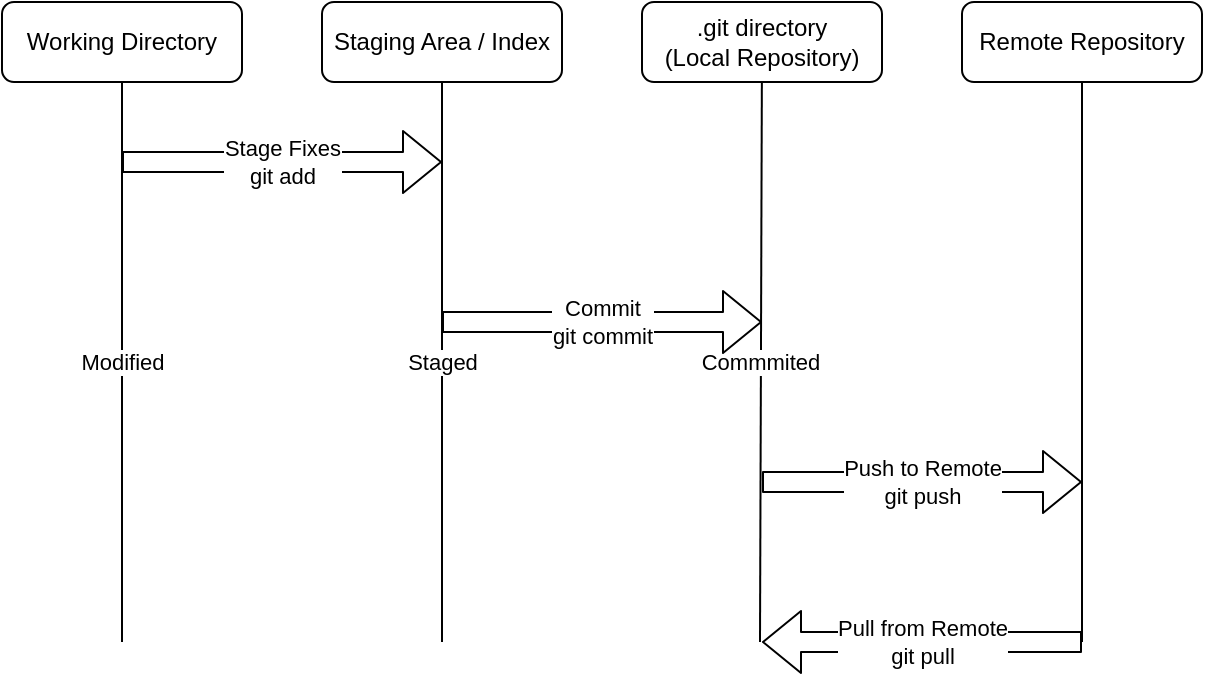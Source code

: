 <mxfile version="12.6.2" type="device"><diagram id="C5RBs43oDa-KdzZeNtuy" name="Page-1"><mxGraphModel dx="1108" dy="479" grid="1" gridSize="10" guides="1" tooltips="1" connect="1" arrows="1" fold="1" page="1" pageScale="1" pageWidth="827" pageHeight="1169" math="0" shadow="0"><root><mxCell id="WIyWlLk6GJQsqaUBKTNV-0"/><mxCell id="WIyWlLk6GJQsqaUBKTNV-1" parent="WIyWlLk6GJQsqaUBKTNV-0"/><mxCell id="rUEKmOJrxF92bKN642e2-0" value="Working Directory" style="rounded=1;whiteSpace=wrap;html=1;fontSize=12;glass=0;strokeWidth=1;shadow=0;" vertex="1" parent="WIyWlLk6GJQsqaUBKTNV-1"><mxGeometry x="80" y="80" width="120" height="40" as="geometry"/></mxCell><mxCell id="rUEKmOJrxF92bKN642e2-1" value="Staging Area / Index" style="rounded=1;whiteSpace=wrap;html=1;fontSize=12;glass=0;strokeWidth=1;shadow=0;" vertex="1" parent="WIyWlLk6GJQsqaUBKTNV-1"><mxGeometry x="240" y="80" width="120" height="40" as="geometry"/></mxCell><mxCell id="rUEKmOJrxF92bKN642e2-2" value="&lt;div&gt;.git directory&lt;/div&gt;&lt;div&gt;(Local Repository)&lt;br&gt;&lt;/div&gt;" style="rounded=1;whiteSpace=wrap;html=1;fontSize=12;glass=0;strokeWidth=1;shadow=0;" vertex="1" parent="WIyWlLk6GJQsqaUBKTNV-1"><mxGeometry x="400" y="80" width="120" height="40" as="geometry"/></mxCell><mxCell id="rUEKmOJrxF92bKN642e2-3" value="Remote Repository" style="rounded=1;whiteSpace=wrap;html=1;fontSize=12;glass=0;strokeWidth=1;shadow=0;" vertex="1" parent="WIyWlLk6GJQsqaUBKTNV-1"><mxGeometry x="560" y="80" width="120" height="40" as="geometry"/></mxCell><mxCell id="rUEKmOJrxF92bKN642e2-4" value="Modified" style="endArrow=none;html=1;entryX=0.5;entryY=1;entryDx=0;entryDy=0;" edge="1" parent="WIyWlLk6GJQsqaUBKTNV-1" target="rUEKmOJrxF92bKN642e2-0"><mxGeometry width="50" height="50" relative="1" as="geometry"><mxPoint x="140" y="400" as="sourcePoint"/><mxPoint x="130" y="140" as="targetPoint"/></mxGeometry></mxCell><mxCell id="rUEKmOJrxF92bKN642e2-5" value="Staged" style="endArrow=none;html=1;entryX=0.5;entryY=1;entryDx=0;entryDy=0;" edge="1" parent="WIyWlLk6GJQsqaUBKTNV-1" target="rUEKmOJrxF92bKN642e2-1"><mxGeometry width="50" height="50" relative="1" as="geometry"><mxPoint x="300" y="400" as="sourcePoint"/><mxPoint x="150" y="130" as="targetPoint"/></mxGeometry></mxCell><mxCell id="rUEKmOJrxF92bKN642e2-6" value="Commmited" style="endArrow=none;html=1;" edge="1" parent="WIyWlLk6GJQsqaUBKTNV-1" target="rUEKmOJrxF92bKN642e2-2"><mxGeometry width="50" height="50" relative="1" as="geometry"><mxPoint x="459" y="400" as="sourcePoint"/><mxPoint x="160" y="140" as="targetPoint"/></mxGeometry></mxCell><mxCell id="rUEKmOJrxF92bKN642e2-7" value="" style="endArrow=none;html=1;entryX=0.5;entryY=1;entryDx=0;entryDy=0;" edge="1" parent="WIyWlLk6GJQsqaUBKTNV-1" target="rUEKmOJrxF92bKN642e2-3"><mxGeometry width="50" height="50" relative="1" as="geometry"><mxPoint x="620" y="400" as="sourcePoint"/><mxPoint x="170" y="150" as="targetPoint"/></mxGeometry></mxCell><mxCell id="rUEKmOJrxF92bKN642e2-8" value="&lt;div&gt;Stage Fixes&lt;br&gt;&lt;/div&gt;&lt;div&gt;git add&lt;/div&gt;" style="shape=flexArrow;endArrow=classic;html=1;" edge="1" parent="WIyWlLk6GJQsqaUBKTNV-1"><mxGeometry width="50" height="50" relative="1" as="geometry"><mxPoint x="140" y="160" as="sourcePoint"/><mxPoint x="300" y="160" as="targetPoint"/></mxGeometry></mxCell><mxCell id="rUEKmOJrxF92bKN642e2-9" value="&lt;div&gt;Commit&lt;br&gt;&lt;/div&gt;&lt;div&gt;git commit&lt;br&gt;&lt;/div&gt;" style="shape=flexArrow;endArrow=classic;html=1;" edge="1" parent="WIyWlLk6GJQsqaUBKTNV-1"><mxGeometry width="50" height="50" relative="1" as="geometry"><mxPoint x="300" y="240" as="sourcePoint"/><mxPoint x="460" y="240" as="targetPoint"/></mxGeometry></mxCell><mxCell id="rUEKmOJrxF92bKN642e2-10" value="&lt;div&gt;Push to Remote&lt;br&gt;&lt;/div&gt;&lt;div&gt;git push&lt;br&gt;&lt;/div&gt;" style="shape=flexArrow;endArrow=classic;html=1;" edge="1" parent="WIyWlLk6GJQsqaUBKTNV-1"><mxGeometry width="50" height="50" relative="1" as="geometry"><mxPoint x="460" y="320" as="sourcePoint"/><mxPoint x="620" y="320" as="targetPoint"/></mxGeometry></mxCell><mxCell id="rUEKmOJrxF92bKN642e2-11" value="&lt;div&gt;Pull from Remote&lt;br&gt;&lt;/div&gt;&lt;div&gt;git pull&lt;br&gt;&lt;/div&gt;" style="shape=flexArrow;endArrow=classic;html=1;" edge="1" parent="WIyWlLk6GJQsqaUBKTNV-1"><mxGeometry width="50" height="50" relative="1" as="geometry"><mxPoint x="620" y="400" as="sourcePoint"/><mxPoint x="460" y="400" as="targetPoint"/></mxGeometry></mxCell></root></mxGraphModel></diagram></mxfile>
